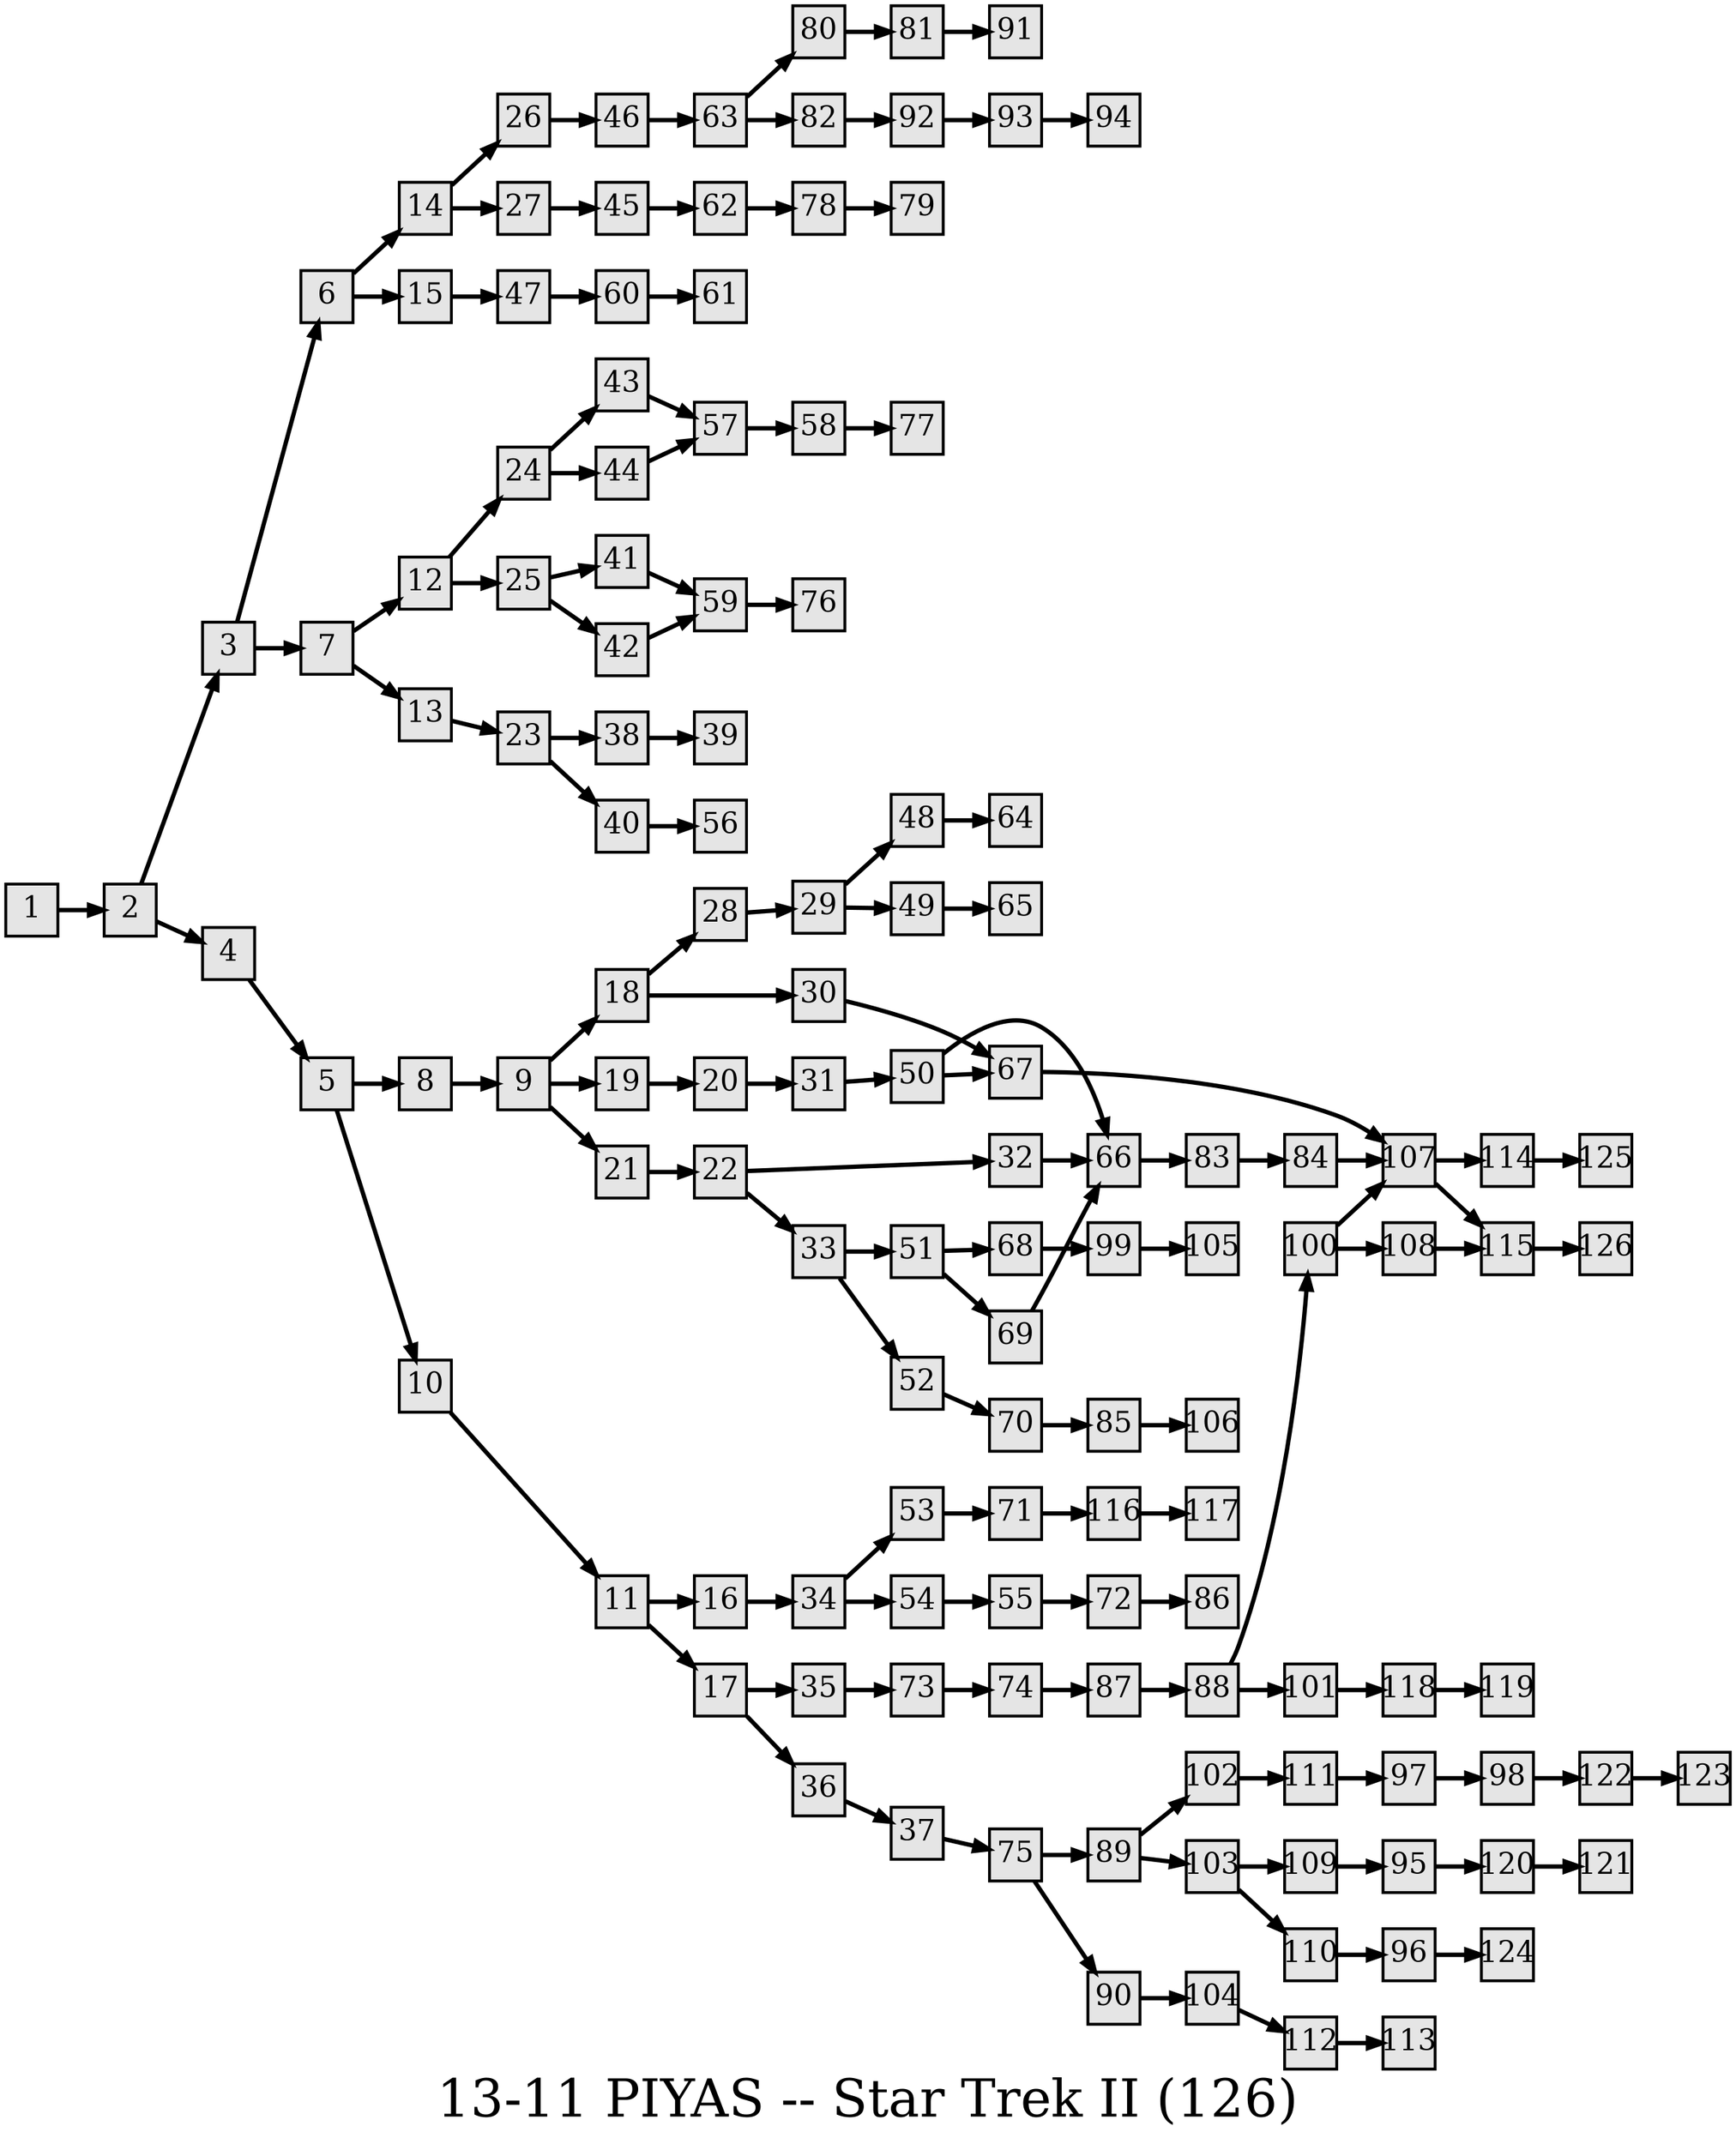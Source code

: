 digraph g{
  graph [ label="13-11 PIYAS -- Star Trek II (126)" rankdir=LR, ordering=out, fontsize=36, nodesep="0.35", ranksep="0.45"];
  node  [shape=rect, penwidth=2, fontsize=20, style=filled, fillcolor=grey90, margin="0,0", labelfloat=true, regular=true, fixedsize=true];
  edge  [labelfloat=true, penwidth=3, fontsize=12];
  // ---;
  // group  : Katz;
  // id     : 13-11;
  // gbid   : 1908;
  // series : Plot-It-Yourself Adventure Stories;
  // title  : Star Trek II;
  // author : William Rotsler;
  // credit:;
  // - name : Ryan Leach;
  // role : encoder;
  // date : 2017-08-16;
  // - name : Jeremy Douglass;
  // role : editor;
  // date : 2018-04-28;
  // render:;
  // - name   : small;
  // styles : gvStyles-small.txt;
  // engine : dot;
  // comment: >;
  
  // ---;
  
  // From | To | Label;
  
  1 -> 2;
  2 -> 3;
  2 -> 4;
  3 -> 6;
  3 -> 7;
  4 -> 5;
  5 -> 8;
  5 -> 10;
  6 -> 14;
  6 -> 15;
  7 -> 12;
  7 -> 13;
  8 -> 9;
  9 -> 18;
  9 -> 19;
  9 -> 21;
  10 -> 11;
  11 -> 16;
  11 -> 17;
  12 -> 24;
  12 -> 25;
  13 -> 23;
  14 -> 26;
  14 -> 27;
  15 -> 47;
  16 -> 34;
  17 -> 35;
  17 -> 36;
  18 -> 28;
  18 -> 30;
  19 -> 20;
  20 -> 31;
  21 -> 22;
  22 -> 32;
  22 -> 33;
  23 -> 38;
  23 -> 40;
  24 -> 43;
  24 -> 44;
  25 -> 41;
  25 -> 42;
  26 -> 46;
  27 -> 45;
  28 -> 29;
  29 -> 48;
  29 -> 49;
  30 -> 67;
  31 -> 50;
  32 -> 66;
  33 -> 51;
  33 -> 52;
  34 -> 53;
  34 -> 54;
  35 -> 73;
  36 -> 37;
  37 -> 75;
  38 -> 39;
  40 -> 56;
  41 -> 59;
  42 -> 59;
  43 -> 57;
  44 -> 57;
  45 -> 62;
  46 -> 63;
  47 -> 60;
  48 -> 64;
  49 -> 65;
  50 -> 66;
  50 -> 67;
  51 -> 68;
  51 -> 69;
  52 -> 70;
  53 -> 71;
  54 -> 55;
  55 -> 72;
  57 -> 58;
  58 -> 77;
  59 -> 76;
  60 -> 61;
  62 -> 78;
  63 -> 80;
  63 -> 82;
  66 -> 83;
  67 -> 107;
  68 -> 99;
  69 -> 66;
  70 -> 85;
  71 -> 116;
  72 -> 86;
  73 -> 74;
  74 -> 87;
  75 -> 89;
  75 -> 90;
  78 -> 79;
  80 -> 81;
  81 -> 91;
  82 -> 92;
  83 -> 84;
  84 -> 107;
  85 -> 106;
  87 -> 88;
  88 -> 100;
  88 -> 101;
  89 -> 102;
  89 -> 103;
  90 -> 104;
  92 -> 93;
  93 -> 94;
  95 -> 120;
  96 -> 124;
  97 -> 98;
  98 -> 122;
  99 -> 105;
  100 -> 107;
  100 -> 108;
  101 -> 118;
  102 -> 111;
  103 -> 109;
  103 -> 110;
  104 -> 112;
  107 -> 114;
  107 -> 115;
  108 -> 115;
  109 -> 95;
  110 -> 96;
  111 -> 97;
  112 -> 113;
  114 -> 125;
  115 -> 126;
  116 -> 117;
  118 -> 119;
  120 -> 121;
  122 -> 123;
  
}

